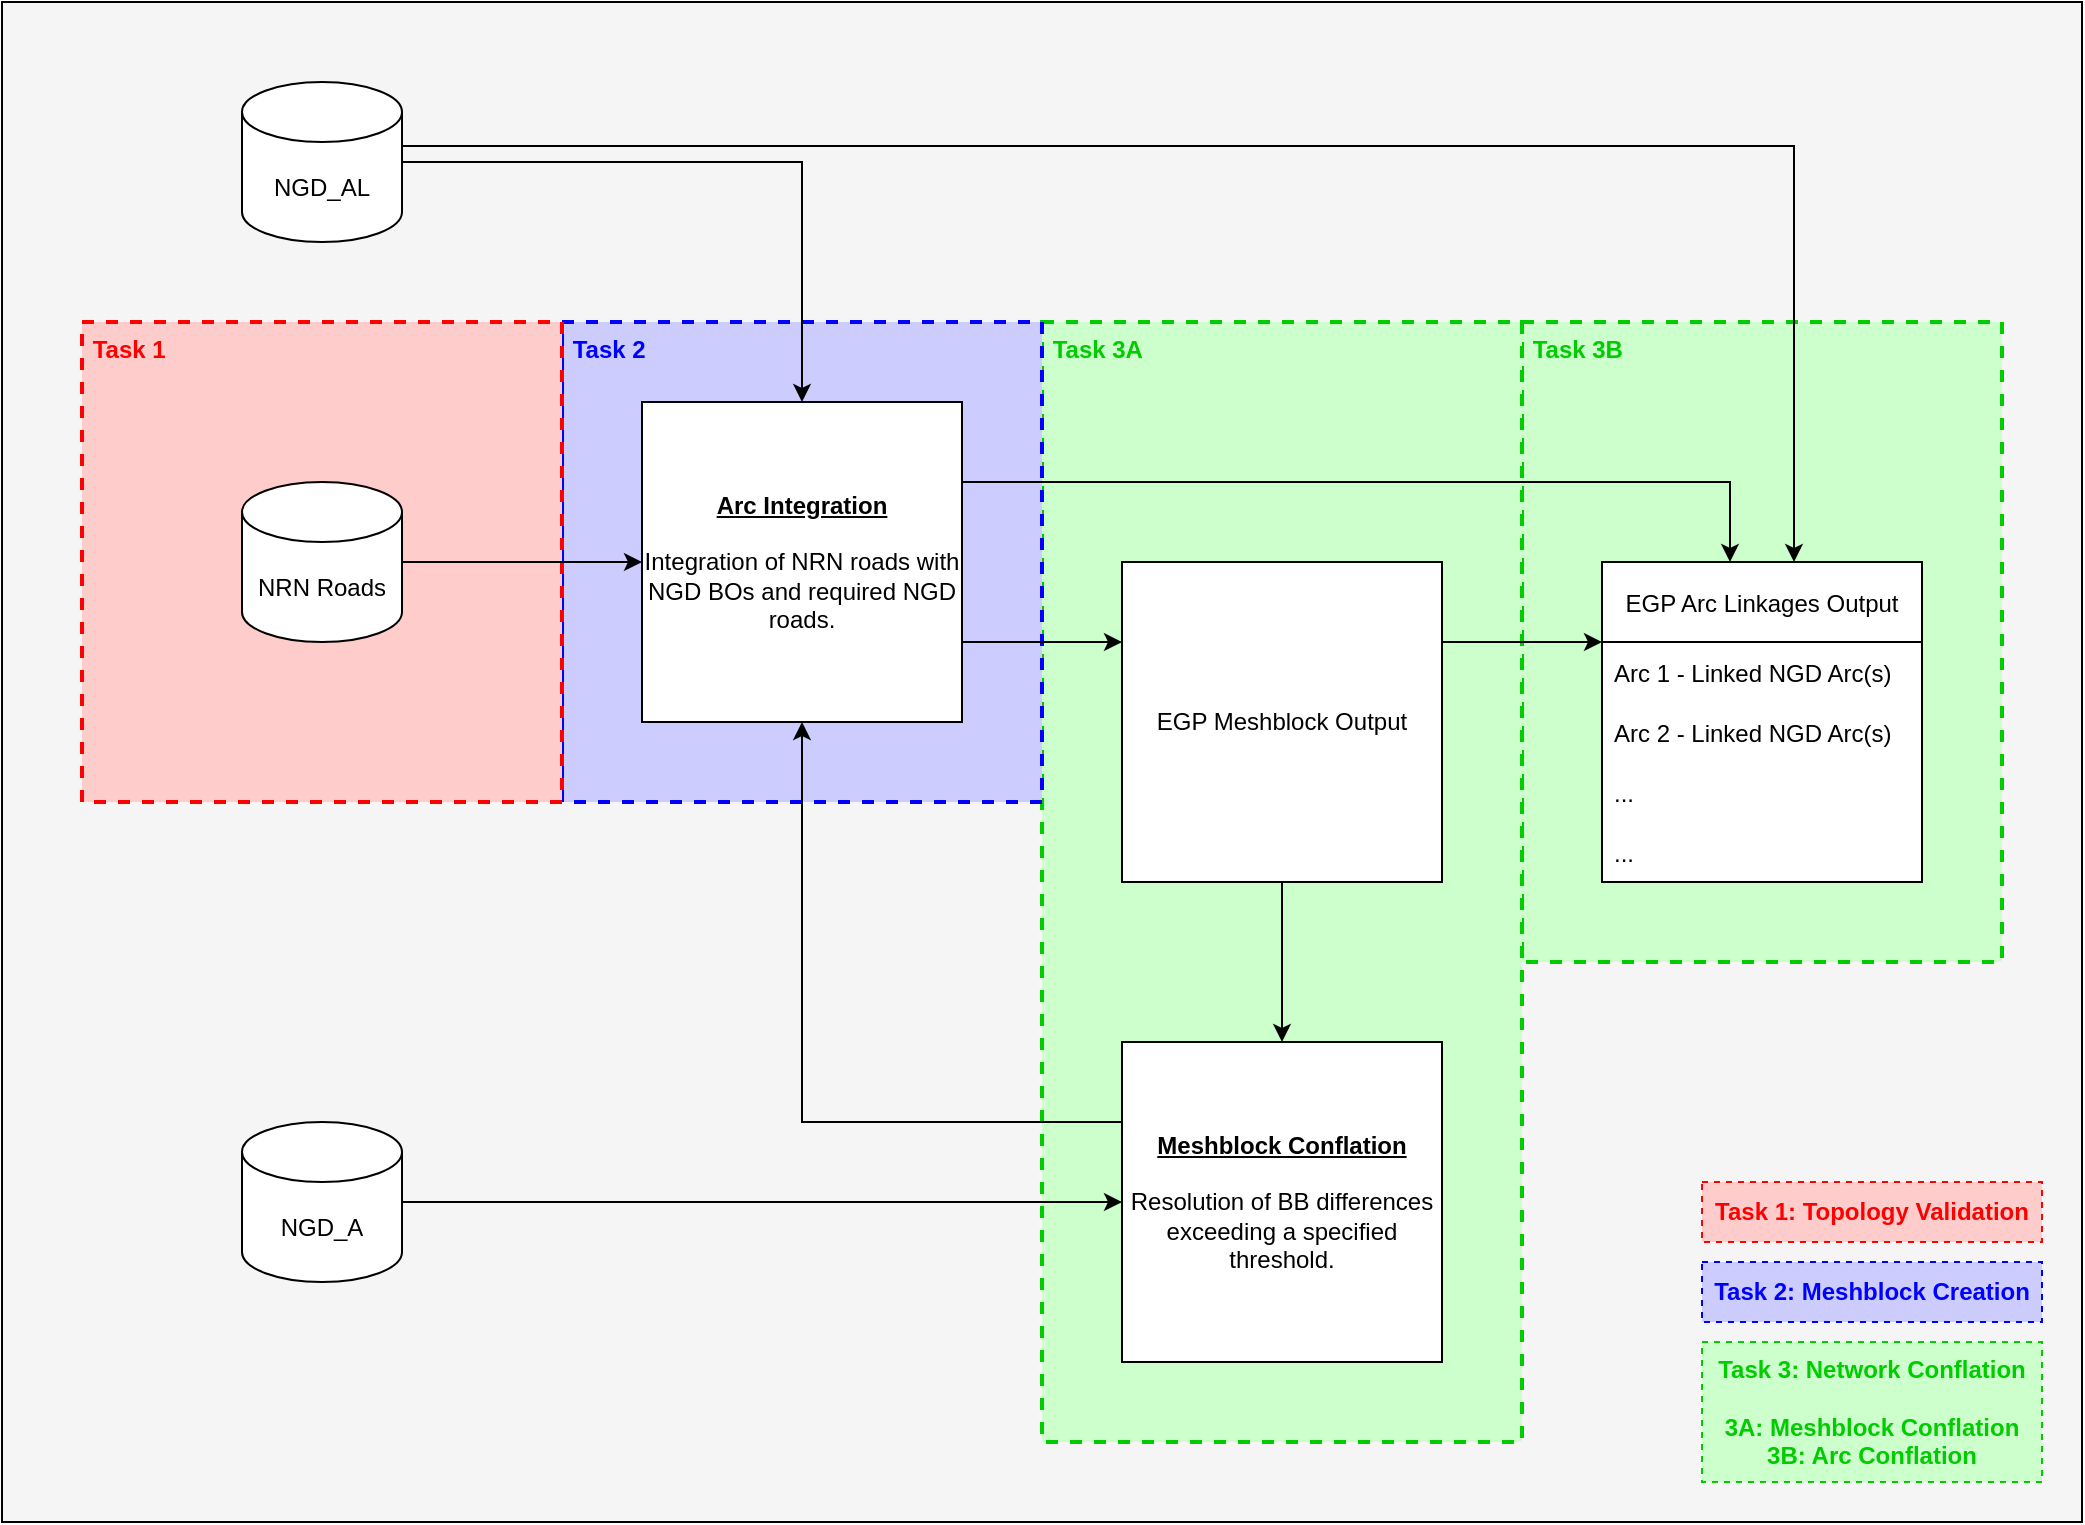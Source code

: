 <mxfile version="16.6.5" type="device"><diagram id="2I_C3wh3Eibh6Ix_8F2d" name="main"><mxGraphModel dx="1422" dy="802" grid="1" gridSize="10" guides="1" tooltips="1" connect="1" arrows="1" fold="1" page="1" pageScale="1" pageWidth="1100" pageHeight="850" math="0" shadow="0"><root><mxCell id="0"/><mxCell id="1" parent="0"/><mxCell id="1tBJTQMAdvno6EjRw5n7-53" value="" style="rounded=0;whiteSpace=wrap;html=1;strokeColor=#000000;strokeWidth=1;fillColor=#F5F5F5;" parent="1" vertex="1"><mxGeometry x="30" y="40" width="1040" height="760" as="geometry"/></mxCell><mxCell id="1tBJTQMAdvno6EjRw5n7-50" value="&amp;nbsp;Task 3B" style="rounded=0;whiteSpace=wrap;html=1;dashed=1;strokeColor=#00CC00;strokeWidth=2;fillColor=#CCFFCC;align=left;verticalAlign=top;fontStyle=1;fontColor=#00CC00;" parent="1" vertex="1"><mxGeometry x="790" y="200" width="240" height="320" as="geometry"/></mxCell><mxCell id="1tBJTQMAdvno6EjRw5n7-46" value="&amp;nbsp;Task 3A" style="rounded=0;whiteSpace=wrap;html=1;dashed=1;strokeColor=#00CC00;strokeWidth=2;fillColor=#CCFFCC;align=left;verticalAlign=top;fontColor=#00CC00;fontStyle=1" parent="1" vertex="1"><mxGeometry x="550" y="200" width="240" height="560" as="geometry"/></mxCell><mxCell id="1tBJTQMAdvno6EjRw5n7-15" value="&lt;b&gt;&amp;nbsp;Task 2&lt;/b&gt;" style="rounded=0;whiteSpace=wrap;html=1;dashed=1;strokeColor=#0000FF;strokeWidth=2;fillColor=#CCCCFF;align=left;verticalAlign=top;fontColor=#0000FF;" parent="1" vertex="1"><mxGeometry x="310" y="200" width="240" height="240" as="geometry"/></mxCell><mxCell id="1tBJTQMAdvno6EjRw5n7-14" value="&lt;b&gt;&lt;font color=&quot;#ff0000&quot;&gt;&amp;nbsp;Task 1&lt;/font&gt;&lt;/b&gt;" style="rounded=0;whiteSpace=wrap;html=1;dashed=1;strokeColor=#FF0000;strokeWidth=2;fillColor=#FFCCCC;align=left;verticalAlign=top;" parent="1" vertex="1"><mxGeometry x="70" y="200" width="240" height="240" as="geometry"/></mxCell><mxCell id="1tBJTQMAdvno6EjRw5n7-1" value="NRN Roads" style="shape=cylinder3;whiteSpace=wrap;html=1;boundedLbl=1;backgroundOutline=1;size=15;" parent="1" vertex="1"><mxGeometry x="150" y="280" width="80" height="80" as="geometry"/></mxCell><mxCell id="1tBJTQMAdvno6EjRw5n7-39" style="edgeStyle=orthogonalEdgeStyle;rounded=0;orthogonalLoop=1;jettySize=auto;html=1;entryX=0.6;entryY=0;entryDx=0;entryDy=0;entryPerimeter=0;exitX=1;exitY=0;exitDx=0;exitDy=27.5;exitPerimeter=0;" parent="1" target="1tBJTQMAdvno6EjRw5n7-21" edge="1" source="NvZJEOk_zpP5C3LB5Xg--1"><mxGeometry relative="1" as="geometry"><mxPoint x="570" y="120" as="targetPoint"/><Array as="points"><mxPoint x="230" y="112"/><mxPoint x="926" y="112"/></Array><mxPoint x="269.2" y="112" as="sourcePoint"/></mxGeometry></mxCell><mxCell id="1tBJTQMAdvno6EjRw5n7-37" style="edgeStyle=orthogonalEdgeStyle;rounded=0;orthogonalLoop=1;jettySize=auto;html=1;entryX=0;entryY=0.5;entryDx=0;entryDy=0;" parent="1" source="1tBJTQMAdvno6EjRw5n7-3" target="1tBJTQMAdvno6EjRw5n7-17" edge="1"><mxGeometry relative="1" as="geometry"><Array as="points"><mxPoint x="480" y="640"/><mxPoint x="480" y="640"/></Array></mxGeometry></mxCell><mxCell id="1tBJTQMAdvno6EjRw5n7-3" value="NGD_A" style="shape=cylinder3;whiteSpace=wrap;html=1;boundedLbl=1;backgroundOutline=1;size=15;" parent="1" vertex="1"><mxGeometry x="150" y="600" width="80" height="80" as="geometry"/></mxCell><mxCell id="1tBJTQMAdvno6EjRw5n7-6" value="&lt;b&gt;&lt;u&gt;Arc Integration&lt;/u&gt;&lt;/b&gt;&lt;br&gt;&lt;br&gt;Integration of NRN roads with NGD BOs and required NGD roads." style="whiteSpace=wrap;html=1;aspect=fixed;strokeColor=#000000;strokeWidth=1;fillColor=default;" parent="1" vertex="1"><mxGeometry x="350" y="240" width="160" height="160" as="geometry"/></mxCell><mxCell id="1tBJTQMAdvno6EjRw5n7-13" value="" style="endArrow=classic;html=1;rounded=0;exitX=1;exitY=0.5;exitDx=0;exitDy=0;exitPerimeter=0;entryX=0;entryY=0.5;entryDx=0;entryDy=0;" parent="1" source="1tBJTQMAdvno6EjRw5n7-1" target="1tBJTQMAdvno6EjRw5n7-6" edge="1"><mxGeometry width="50" height="50" relative="1" as="geometry"><mxPoint x="360" y="290" as="sourcePoint"/><mxPoint x="340" y="450" as="targetPoint"/></mxGeometry></mxCell><mxCell id="1tBJTQMAdvno6EjRw5n7-36" value="" style="edgeStyle=orthogonalEdgeStyle;rounded=0;orthogonalLoop=1;jettySize=auto;html=1;exitX=0.5;exitY=1;exitDx=0;exitDy=0;" parent="1" source="1tBJTQMAdvno6EjRw5n7-16" target="1tBJTQMAdvno6EjRw5n7-17" edge="1"><mxGeometry relative="1" as="geometry"/></mxCell><mxCell id="1tBJTQMAdvno6EjRw5n7-16" value="EGP Meshblock Output" style="whiteSpace=wrap;html=1;aspect=fixed;strokeColor=#000000;strokeWidth=1;fillColor=default;" parent="1" vertex="1"><mxGeometry x="590" y="320" width="160" height="160" as="geometry"/></mxCell><mxCell id="1tBJTQMAdvno6EjRw5n7-17" value="&lt;u&gt;&lt;b&gt;Meshblock Conflation&lt;/b&gt;&lt;/u&gt;&lt;br&gt;&lt;br&gt;Resolution of BB differences exceeding a specified threshold." style="whiteSpace=wrap;html=1;aspect=fixed;strokeColor=#000000;strokeWidth=1;fillColor=default;" parent="1" vertex="1"><mxGeometry x="590" y="560" width="160" height="160" as="geometry"/></mxCell><mxCell id="1tBJTQMAdvno6EjRw5n7-21" value="EGP Arc Linkages Output" style="swimlane;fontStyle=0;childLayout=stackLayout;horizontal=1;startSize=40;horizontalStack=0;resizeParent=1;resizeParentMax=0;resizeLast=0;collapsible=1;marginBottom=0;strokeColor=#000000;strokeWidth=1;fillColor=default;swimlaneFillColor=#FFFFFF;" parent="1" vertex="1"><mxGeometry x="830" y="320" width="160" height="160" as="geometry"/></mxCell><mxCell id="1tBJTQMAdvno6EjRw5n7-22" value="Arc 1 - Linked NGD Arc(s)" style="text;strokeColor=none;fillColor=none;align=left;verticalAlign=middle;spacingLeft=4;spacingRight=4;overflow=hidden;points=[[0,0.5],[1,0.5]];portConstraint=eastwest;rotatable=0;dashed=1;" parent="1tBJTQMAdvno6EjRw5n7-21" vertex="1"><mxGeometry y="40" width="160" height="30" as="geometry"/></mxCell><mxCell id="1tBJTQMAdvno6EjRw5n7-23" value="Arc 2 - Linked NGD Arc(s)" style="text;strokeColor=none;fillColor=none;align=left;verticalAlign=middle;spacingLeft=4;spacingRight=4;overflow=hidden;points=[[0,0.5],[1,0.5]];portConstraint=eastwest;rotatable=0;dashed=1;" parent="1tBJTQMAdvno6EjRw5n7-21" vertex="1"><mxGeometry y="70" width="160" height="30" as="geometry"/></mxCell><mxCell id="1tBJTQMAdvno6EjRw5n7-24" value="..." style="text;strokeColor=none;fillColor=none;align=left;verticalAlign=middle;spacingLeft=4;spacingRight=4;overflow=hidden;points=[[0,0.5],[1,0.5]];portConstraint=eastwest;rotatable=0;dashed=1;" parent="1tBJTQMAdvno6EjRw5n7-21" vertex="1"><mxGeometry y="100" width="160" height="30" as="geometry"/></mxCell><mxCell id="1tBJTQMAdvno6EjRw5n7-25" value="..." style="text;strokeColor=none;fillColor=none;align=left;verticalAlign=middle;spacingLeft=4;spacingRight=4;overflow=hidden;points=[[0,0.5],[1,0.5]];portConstraint=eastwest;rotatable=0;dashed=1;" parent="1tBJTQMAdvno6EjRw5n7-21" vertex="1"><mxGeometry y="130" width="160" height="30" as="geometry"/></mxCell><mxCell id="1tBJTQMAdvno6EjRw5n7-35" value="" style="endArrow=classic;html=1;rounded=0;entryX=0;entryY=0.25;entryDx=0;entryDy=0;exitX=1;exitY=0.75;exitDx=0;exitDy=0;" parent="1" source="1tBJTQMAdvno6EjRw5n7-6" target="1tBJTQMAdvno6EjRw5n7-16" edge="1"><mxGeometry width="50" height="50" relative="1" as="geometry"><mxPoint x="510" y="310" as="sourcePoint"/><mxPoint x="560" y="260" as="targetPoint"/><Array as="points"/></mxGeometry></mxCell><mxCell id="1tBJTQMAdvno6EjRw5n7-44" value="" style="endArrow=classic;html=1;rounded=0;exitX=0;exitY=0.25;exitDx=0;exitDy=0;entryX=0.5;entryY=1;entryDx=0;entryDy=0;" parent="1" source="1tBJTQMAdvno6EjRw5n7-17" target="1tBJTQMAdvno6EjRw5n7-6" edge="1"><mxGeometry width="50" height="50" relative="1" as="geometry"><mxPoint x="510" y="490" as="sourcePoint"/><mxPoint x="429.995" y="540" as="targetPoint"/><Array as="points"><mxPoint x="430" y="600"/></Array></mxGeometry></mxCell><mxCell id="1tBJTQMAdvno6EjRw5n7-51" value="" style="endArrow=classic;html=1;rounded=0;exitX=1;exitY=0.25;exitDx=0;exitDy=0;entryX=0.4;entryY=0;entryDx=0;entryDy=0;entryPerimeter=0;" parent="1" source="1tBJTQMAdvno6EjRw5n7-6" target="1tBJTQMAdvno6EjRw5n7-21" edge="1"><mxGeometry width="50" height="50" relative="1" as="geometry"><mxPoint x="780" y="470" as="sourcePoint"/><mxPoint x="820" y="240" as="targetPoint"/><Array as="points"><mxPoint x="894" y="280"/></Array></mxGeometry></mxCell><mxCell id="1tBJTQMAdvno6EjRw5n7-52" value="" style="endArrow=classic;html=1;rounded=0;exitX=1;exitY=0.25;exitDx=0;exitDy=0;entryX=0;entryY=0;entryDx=0;entryDy=0;entryPerimeter=0;" parent="1" source="1tBJTQMAdvno6EjRw5n7-16" target="1tBJTQMAdvno6EjRw5n7-22" edge="1"><mxGeometry width="50" height="50" relative="1" as="geometry"><mxPoint x="780" y="450" as="sourcePoint"/><mxPoint x="830" y="400" as="targetPoint"/></mxGeometry></mxCell><mxCell id="1tBJTQMAdvno6EjRw5n7-56" value="&lt;font color=&quot;#00cc00&quot;&gt;&lt;b&gt;Task 3: Network Conflation&lt;br&gt;&lt;br&gt;&lt;/b&gt;&lt;b&gt;3A: Meshblock Conflation&lt;/b&gt;&lt;b&gt;&lt;br&gt;&lt;/b&gt;&lt;b&gt;3B: Arc Conflation&lt;/b&gt;&lt;/font&gt;&lt;b&gt;&lt;br&gt;&lt;/b&gt;" style="rounded=0;whiteSpace=wrap;html=1;fontColor=#FF0000;strokeColor=#00CC00;strokeWidth=1;fillColor=#CCFFCC;dashed=1;verticalAlign=middle;" parent="1" vertex="1"><mxGeometry x="880" y="710" width="170" height="70" as="geometry"/></mxCell><mxCell id="1tBJTQMAdvno6EjRw5n7-57" value="&lt;b&gt;&lt;font color=&quot;#0000ff&quot;&gt;Task 2: Meshblock Creation&lt;/font&gt;&lt;/b&gt;" style="rounded=0;whiteSpace=wrap;html=1;fontColor=#FF0000;strokeColor=#0000FF;strokeWidth=1;fillColor=#CCCCFF;dashed=1;verticalAlign=middle;" parent="1" vertex="1"><mxGeometry x="880" y="670" width="170" height="30" as="geometry"/></mxCell><mxCell id="1tBJTQMAdvno6EjRw5n7-59" value="&lt;b&gt;Task 1: Topology Validation&lt;/b&gt;" style="rounded=0;whiteSpace=wrap;html=1;fontColor=#FF0000;strokeColor=#FF0000;strokeWidth=1;fillColor=#FFCCCC;dashed=1;verticalAlign=middle;" parent="1" vertex="1"><mxGeometry x="880" y="630" width="170" height="30" as="geometry"/></mxCell><mxCell id="NvZJEOk_zpP5C3LB5Xg--2" style="edgeStyle=orthogonalEdgeStyle;rounded=0;orthogonalLoop=1;jettySize=auto;html=1;" edge="1" parent="1" source="NvZJEOk_zpP5C3LB5Xg--1" target="1tBJTQMAdvno6EjRw5n7-6"><mxGeometry relative="1" as="geometry"/></mxCell><mxCell id="NvZJEOk_zpP5C3LB5Xg--1" value="NGD_AL" style="shape=cylinder3;whiteSpace=wrap;html=1;boundedLbl=1;backgroundOutline=1;size=15;" vertex="1" parent="1"><mxGeometry x="150" y="80" width="80" height="80" as="geometry"/></mxCell></root></mxGraphModel></diagram></mxfile>